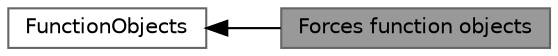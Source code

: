 digraph "Forces function objects"
{
 // LATEX_PDF_SIZE
  bgcolor="transparent";
  edge [fontname=Helvetica,fontsize=10,labelfontname=Helvetica,labelfontsize=10];
  node [fontname=Helvetica,fontsize=10,shape=box,height=0.2,width=0.4];
  rankdir=LR;
  Node1 [id="Node000001",label="Forces function objects",height=0.2,width=0.4,color="gray40", fillcolor="grey60", style="filled", fontcolor="black",tooltip=" "];
  Node2 [id="Node000002",label="FunctionObjects",height=0.2,width=0.4,color="grey40", fillcolor="white", style="filled",URL="$group__grpFunctionObjects.html",tooltip=" "];
  Node2->Node1 [shape=plaintext, dir="back", style="solid"];
}
